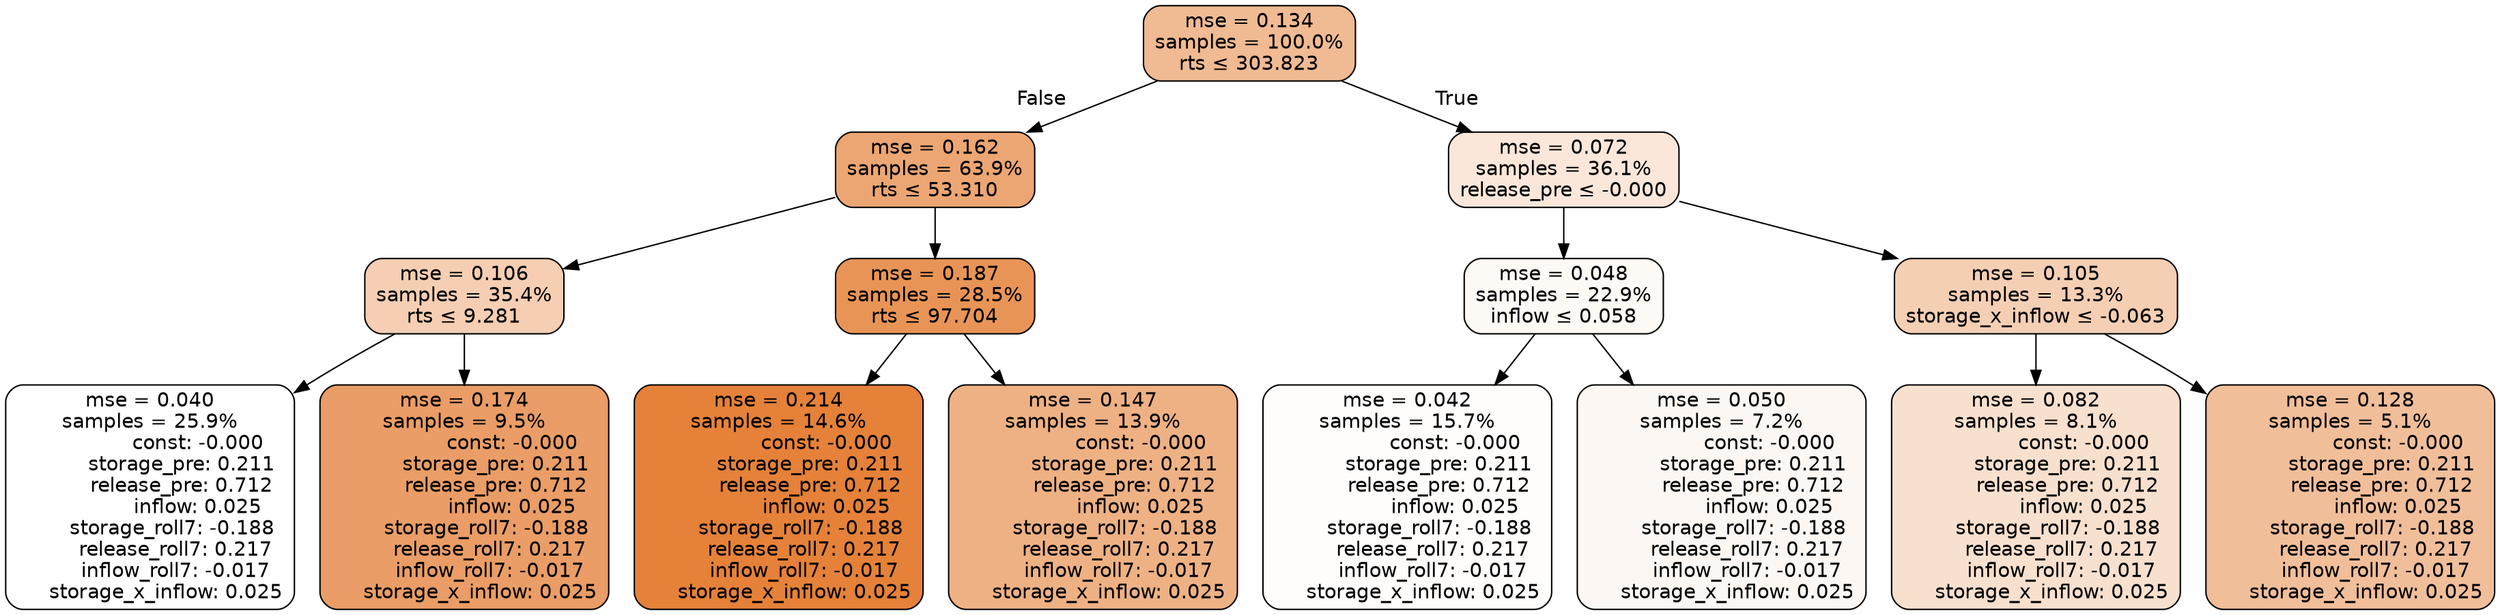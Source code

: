 digraph tree {
node [shape=rectangle, style="filled, rounded", color="black", fontname=helvetica] ;
edge [fontname=helvetica] ;
	"0" [label="mse = 0.134
samples = 100.0%
rts &le; 303.823", fillcolor="#f0ba93"]
	"1" [label="mse = 0.162
samples = 63.9%
rts &le; 53.310", fillcolor="#eca673"]
	"2" [label="mse = 0.106
samples = 35.4%
rts &le; 9.281", fillcolor="#f5ceb3"]
	"3" [label="mse = 0.040
samples = 25.9%
               const: -0.000
          storage_pre: 0.211
          release_pre: 0.712
               inflow: 0.025
       storage_roll7: -0.188
        release_roll7: 0.217
        inflow_roll7: -0.017
     storage_x_inflow: 0.025", fillcolor="#ffffff"]
	"4" [label="mse = 0.174
samples = 9.5%
               const: -0.000
          storage_pre: 0.211
          release_pre: 0.712
               inflow: 0.025
       storage_roll7: -0.188
        release_roll7: 0.217
        inflow_roll7: -0.017
     storage_x_inflow: 0.025", fillcolor="#ea9d66"]
	"5" [label="mse = 0.187
samples = 28.5%
rts &le; 97.704", fillcolor="#e99457"]
	"6" [label="mse = 0.214
samples = 14.6%
               const: -0.000
          storage_pre: 0.211
          release_pre: 0.712
               inflow: 0.025
       storage_roll7: -0.188
        release_roll7: 0.217
        inflow_roll7: -0.017
     storage_x_inflow: 0.025", fillcolor="#e58139"]
	"7" [label="mse = 0.147
samples = 13.9%
               const: -0.000
          storage_pre: 0.211
          release_pre: 0.712
               inflow: 0.025
       storage_roll7: -0.188
        release_roll7: 0.217
        inflow_roll7: -0.017
     storage_x_inflow: 0.025", fillcolor="#eeb184"]
	"8" [label="mse = 0.072
samples = 36.1%
release_pre &le; -0.000", fillcolor="#fae7da"]
	"9" [label="mse = 0.048
samples = 22.9%
inflow &le; 0.058", fillcolor="#fdf9f5"]
	"10" [label="mse = 0.042
samples = 15.7%
               const: -0.000
          storage_pre: 0.211
          release_pre: 0.712
               inflow: 0.025
       storage_roll7: -0.188
        release_roll7: 0.217
        inflow_roll7: -0.017
     storage_x_inflow: 0.025", fillcolor="#fefdfc"]
	"11" [label="mse = 0.050
samples = 7.2%
               const: -0.000
          storage_pre: 0.211
          release_pre: 0.712
               inflow: 0.025
       storage_roll7: -0.188
        release_roll7: 0.217
        inflow_roll7: -0.017
     storage_x_inflow: 0.025", fillcolor="#fdf7f3"]
	"12" [label="mse = 0.105
samples = 13.3%
storage_x_inflow &le; -0.063", fillcolor="#f5cfb4"]
	"13" [label="mse = 0.082
samples = 8.1%
               const: -0.000
          storage_pre: 0.211
          release_pre: 0.712
               inflow: 0.025
       storage_roll7: -0.188
        release_roll7: 0.217
        inflow_roll7: -0.017
     storage_x_inflow: 0.025", fillcolor="#f8e0ce"]
	"14" [label="mse = 0.128
samples = 5.1%
               const: -0.000
          storage_pre: 0.211
          release_pre: 0.712
               inflow: 0.025
       storage_roll7: -0.188
        release_roll7: 0.217
        inflow_roll7: -0.017
     storage_x_inflow: 0.025", fillcolor="#f1be9a"]

	"0" -> "1" [labeldistance=2.5, labelangle=45, headlabel="False"]
	"1" -> "2"
	"2" -> "3"
	"2" -> "4"
	"1" -> "5"
	"5" -> "6"
	"5" -> "7"
	"0" -> "8" [labeldistance=2.5, labelangle=-45, headlabel="True"]
	"8" -> "9"
	"9" -> "10"
	"9" -> "11"
	"8" -> "12"
	"12" -> "13"
	"12" -> "14"
}